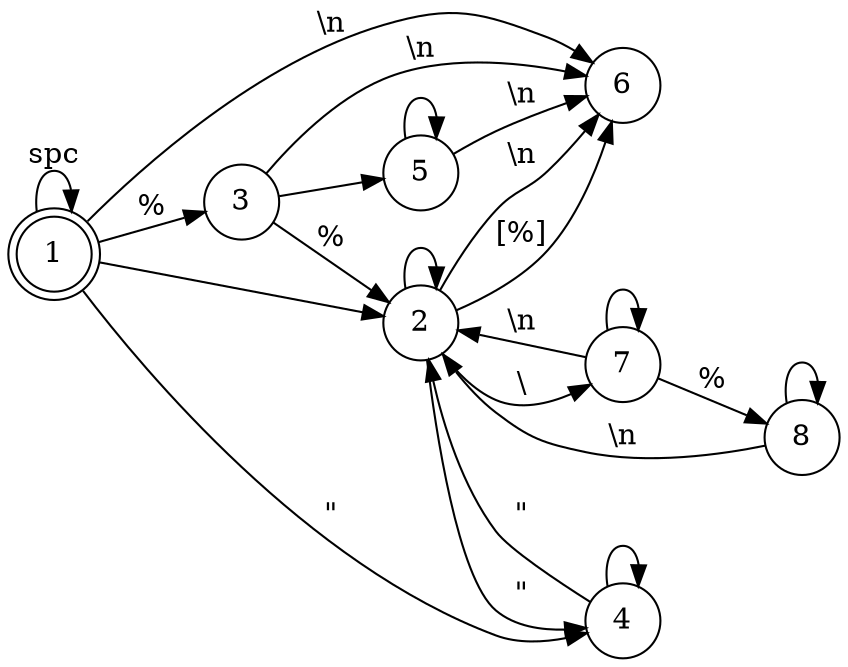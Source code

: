 

digraph finite_state_machine {
	rankdir=LR;
	mode = hier;
	node [shape = doublecircle]; 1;
	node [shape = circle];
	1 -> 1 [ label = "spc" ];
	1 -> 3 [ label = "%" ];
	1 -> 2 [ label = "" ];
	1 -> 4 [ label = "\"" ];
	1 -> 6 [ label = "\\n" ];
	3 -> 5 [ label = "" ];
	3 -> 6 [ label = "\\n" ];
	3 -> 2 [ label = "%" ];
	2 -> 2 [ label = "" ];
	2 -> 6 [ label = "\\n" ];
	2 -> 6 [ label = "[%]" ];
	4 -> 4 [ label = "" ];
	2 -> 4 [ label = "\"" ];
	4 -> 2 [ label = "\"" ];
	5 -> 6 [ label = "\\n" ];
	5 -> 5 [ label = "" ];
	2 -> 7 [ label = "\\" ];
	7 -> 8 [ label = "%" ];
	7 -> 2 [ label = "\\n" ];
  8 -> 8 [ label = "" ];
	8 -> 2 [ label = "\\n" ];
	7 -> 7 [ label = "" ];

}
